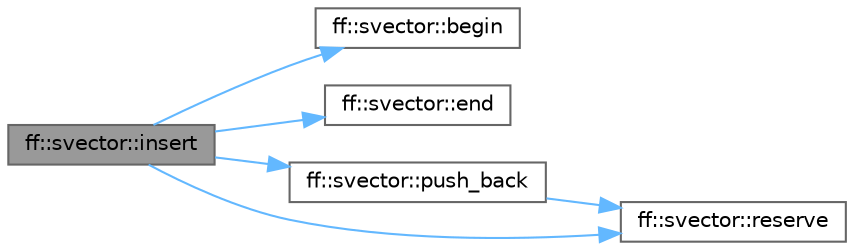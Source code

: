 digraph "ff::svector::insert"
{
 // LATEX_PDF_SIZE
  bgcolor="transparent";
  edge [fontname=Helvetica,fontsize=10,labelfontname=Helvetica,labelfontsize=10];
  node [fontname=Helvetica,fontsize=10,shape=box,height=0.2,width=0.4];
  rankdir="LR";
  Node1 [id="Node000001",label="ff::svector::insert",height=0.2,width=0.4,color="gray40", fillcolor="grey60", style="filled", fontcolor="black",tooltip=" "];
  Node1 -> Node2 [id="edge1_Node000001_Node000002",color="steelblue1",style="solid",tooltip=" "];
  Node2 [id="Node000002",label="ff::svector::begin",height=0.2,width=0.4,color="grey40", fillcolor="white", style="filled",URL="$classff_1_1svector.html#ad8a30d18f163f42b3480afe01ae4604a",tooltip=" "];
  Node1 -> Node3 [id="edge2_Node000001_Node000003",color="steelblue1",style="solid",tooltip=" "];
  Node3 [id="Node000003",label="ff::svector::end",height=0.2,width=0.4,color="grey40", fillcolor="white", style="filled",URL="$classff_1_1svector.html#a0b213ffb2cc9bafbe8eb13b0476653fa",tooltip=" "];
  Node1 -> Node4 [id="edge3_Node000001_Node000004",color="steelblue1",style="solid",tooltip=" "];
  Node4 [id="Node000004",label="ff::svector::push_back",height=0.2,width=0.4,color="grey40", fillcolor="white", style="filled",URL="$classff_1_1svector.html#ab59de8f11f93dac689691fe46ed987ce",tooltip=" "];
  Node4 -> Node5 [id="edge4_Node000004_Node000005",color="steelblue1",style="solid",tooltip=" "];
  Node5 [id="Node000005",label="ff::svector::reserve",height=0.2,width=0.4,color="grey40", fillcolor="white", style="filled",URL="$classff_1_1svector.html#a83cf2fbe9455295e3982456e5bb5076c",tooltip=" "];
  Node1 -> Node5 [id="edge5_Node000001_Node000005",color="steelblue1",style="solid",tooltip=" "];
}
